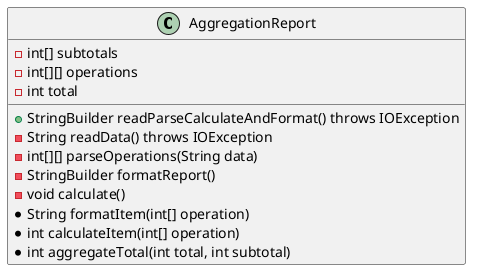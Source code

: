@startuml

class AggregationReport {
    - int[] subtotals
    - int[][] operations
    - int total

    + StringBuilder readParseCalculateAndFormat() throws IOException
    - String readData() throws IOException
    - int[][] parseOperations(String data)
    - StringBuilder formatReport()
    - void calculate()
    * String formatItem(int[] operation) 
    * int calculateItem(int[] operation)
    * int aggregateTotal(int total, int subtotal)
}

@enduml